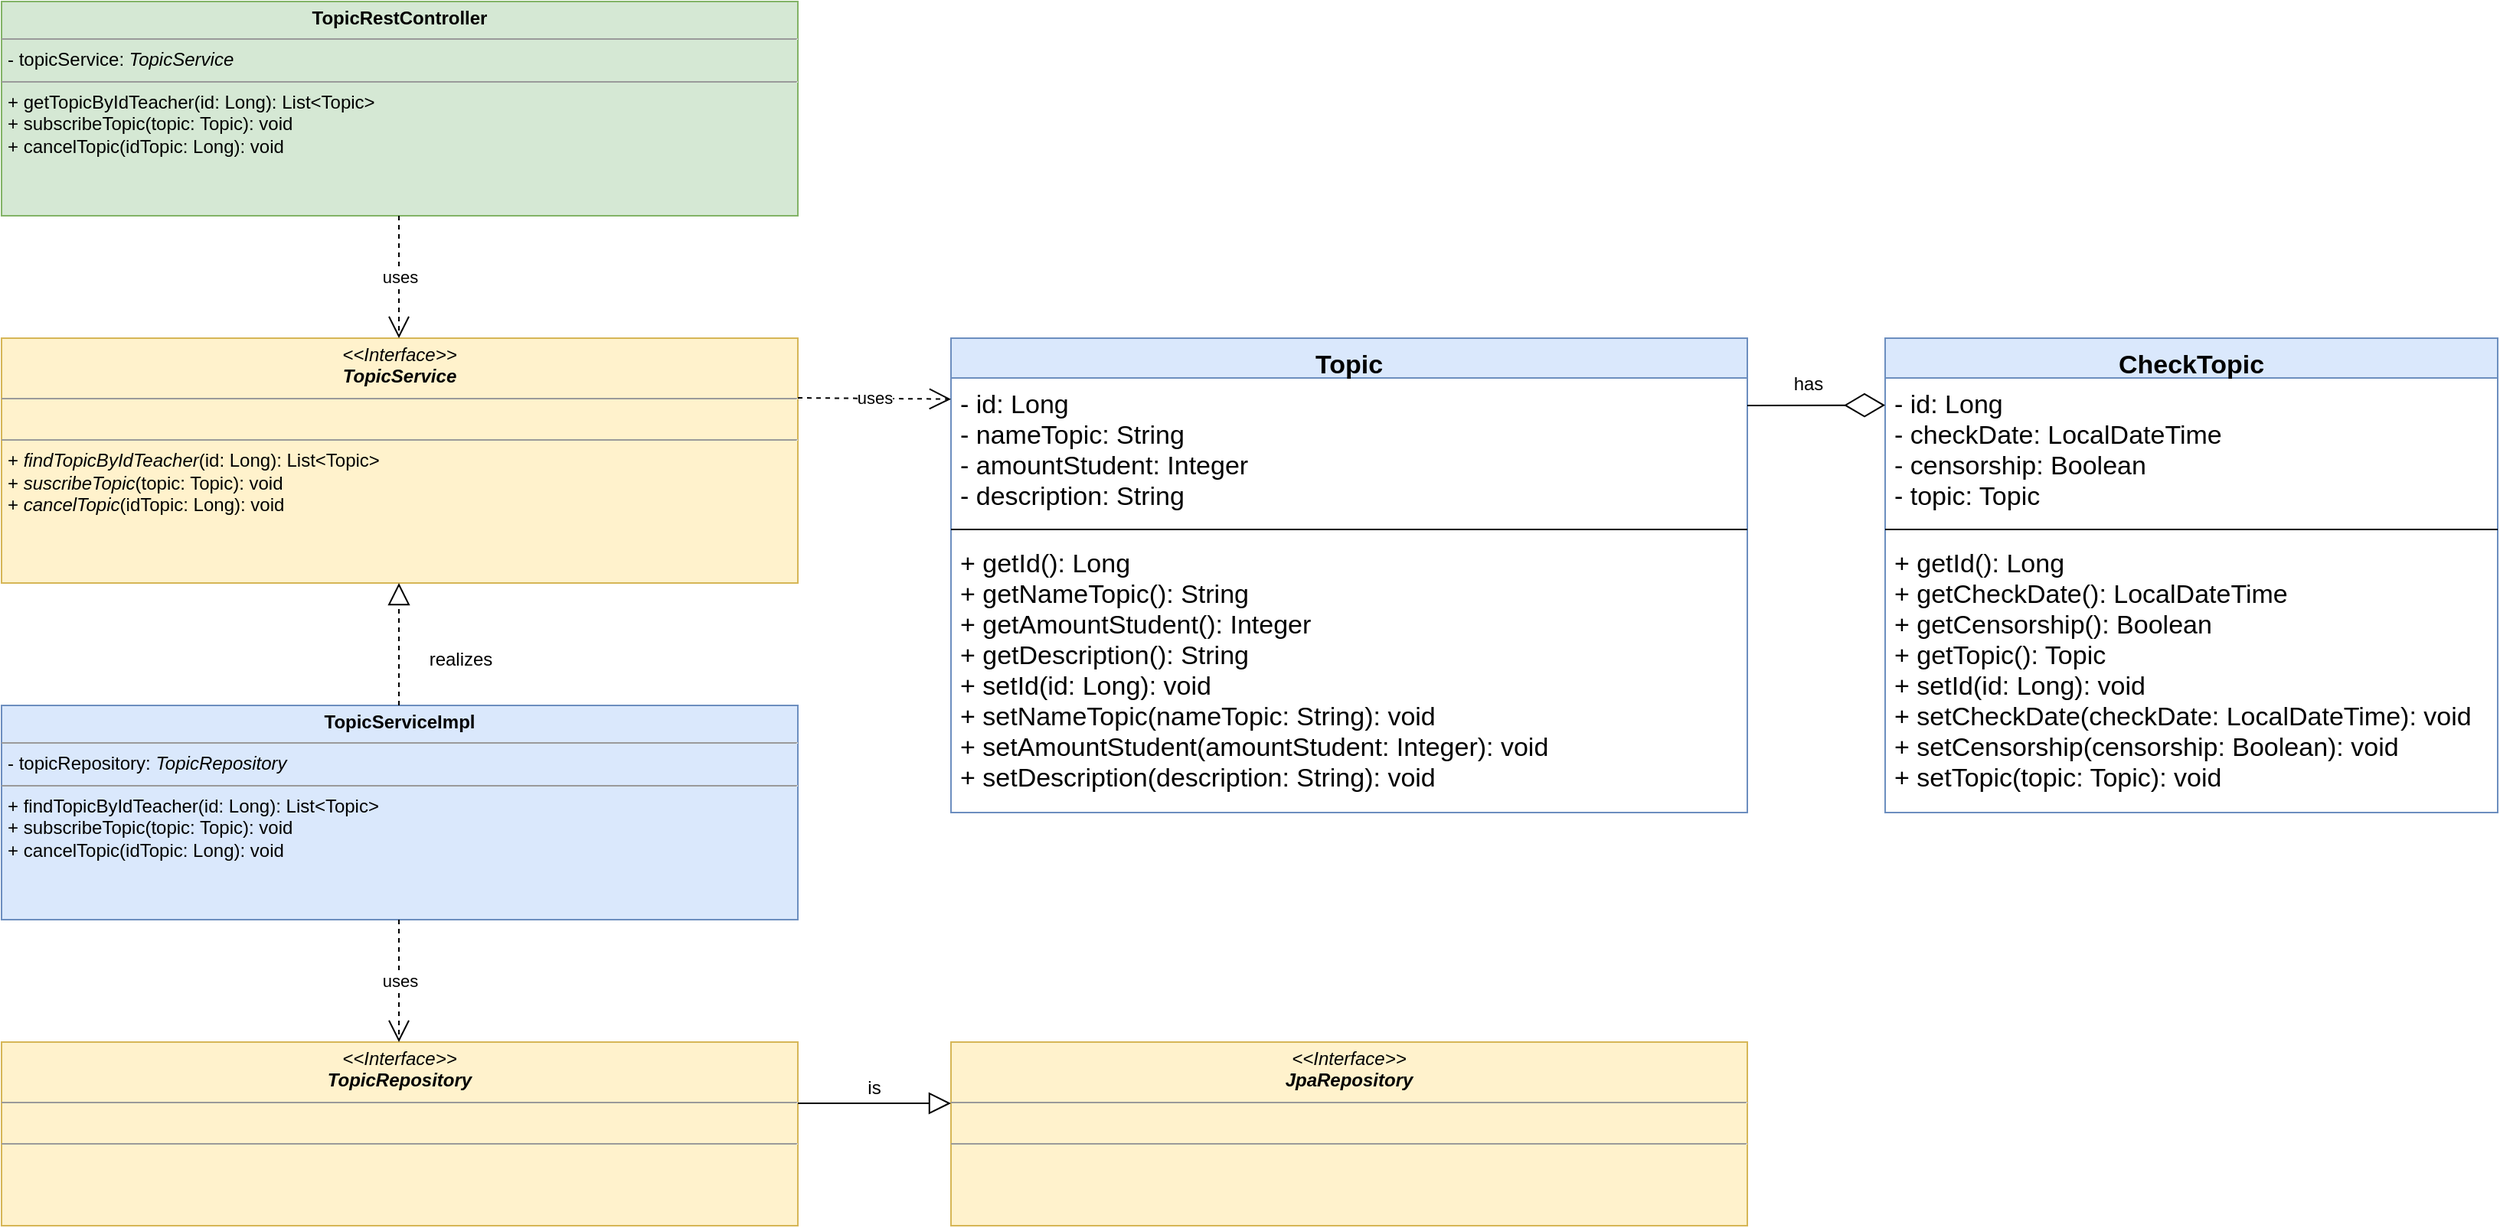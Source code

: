 <mxfile version="14.2.4" type="device"><diagram id="28bQo-Ahmzul2lyBmIxC" name="Page-1"><mxGraphModel dx="1038" dy="548" grid="1" gridSize="10" guides="1" tooltips="1" connect="1" arrows="1" fold="1" page="1" pageScale="1" pageWidth="3300" pageHeight="4681" math="0" shadow="0"><root><mxCell id="0"/><mxCell id="1" parent="0"/><mxCell id="tgyoAFPeOvgtcSKQQKu3-1" value="Topic" style="swimlane;fontStyle=1;align=center;verticalAlign=top;childLayout=stackLayout;horizontal=1;startSize=26;horizontalStack=0;resizeParent=1;resizeParentMax=0;resizeLast=0;collapsible=1;marginBottom=0;fillColor=#dae8fc;strokeColor=#6c8ebf;fontSize=17;" parent="1" vertex="1"><mxGeometry x="630" y="260" width="520" height="310" as="geometry"><mxRectangle x="180" y="160" width="120" height="26" as="alternateBounds"/></mxGeometry></mxCell><mxCell id="tgyoAFPeOvgtcSKQQKu3-2" value="- id: Long&#10;- nameTopic: String&#10;- amountStudent: Integer&#10;- description: String" style="text;align=left;verticalAlign=top;spacingLeft=4;spacingRight=4;overflow=hidden;rotatable=0;points=[[0,0.5],[1,0.5]];portConstraint=eastwest;fontSize=17;" parent="tgyoAFPeOvgtcSKQQKu3-1" vertex="1"><mxGeometry y="26" width="520" height="94" as="geometry"/></mxCell><mxCell id="tgyoAFPeOvgtcSKQQKu3-3" value="" style="line;strokeWidth=1;fillColor=none;align=left;verticalAlign=middle;spacingTop=-1;spacingLeft=3;spacingRight=3;rotatable=0;labelPosition=right;points=[];portConstraint=eastwest;" parent="tgyoAFPeOvgtcSKQQKu3-1" vertex="1"><mxGeometry y="120" width="520" height="10" as="geometry"/></mxCell><mxCell id="tgyoAFPeOvgtcSKQQKu3-4" value="+ getId(): Long&#10;+ getNameTopic(): String&#10;+ getAmountStudent(): Integer&#10;+ getDescription(): String&#10;+ setId(id: Long): void&#10;+ setNameTopic(nameTopic: String): void&#10;+ setAmountStudent(amountStudent: Integer): void&#10;+ setDescription(description: String): void" style="text;align=left;verticalAlign=top;spacingLeft=4;spacingRight=4;overflow=hidden;rotatable=0;points=[[0,0.5],[1,0.5]];portConstraint=eastwest;fontSize=17;" parent="tgyoAFPeOvgtcSKQQKu3-1" vertex="1"><mxGeometry y="130" width="520" height="180" as="geometry"/></mxCell><mxCell id="tgyoAFPeOvgtcSKQQKu3-6" value="CheckTopic" style="swimlane;fontStyle=1;align=center;verticalAlign=top;childLayout=stackLayout;horizontal=1;startSize=26;horizontalStack=0;resizeParent=1;resizeParentMax=0;resizeLast=0;collapsible=1;marginBottom=0;fillColor=#dae8fc;strokeColor=#6c8ebf;fontSize=17;" parent="1" vertex="1"><mxGeometry x="1240" y="260" width="400" height="310" as="geometry"><mxRectangle x="180" y="160" width="120" height="26" as="alternateBounds"/></mxGeometry></mxCell><mxCell id="tgyoAFPeOvgtcSKQQKu3-7" value="- id: Long&#10;- checkDate: LocalDateTime&#10;- censorship: Boolean&#10;- topic: Topic" style="text;strokeColor=none;fillColor=none;align=left;verticalAlign=top;spacingLeft=4;spacingRight=4;overflow=hidden;rotatable=0;points=[[0,0.5],[1,0.5]];portConstraint=eastwest;fontSize=17;" parent="tgyoAFPeOvgtcSKQQKu3-6" vertex="1"><mxGeometry y="26" width="400" height="94" as="geometry"/></mxCell><mxCell id="tgyoAFPeOvgtcSKQQKu3-8" value="" style="line;strokeWidth=1;fillColor=none;align=left;verticalAlign=middle;spacingTop=-1;spacingLeft=3;spacingRight=3;rotatable=0;labelPosition=right;points=[];portConstraint=eastwest;" parent="tgyoAFPeOvgtcSKQQKu3-6" vertex="1"><mxGeometry y="120" width="400" height="10" as="geometry"/></mxCell><mxCell id="tgyoAFPeOvgtcSKQQKu3-9" value="+ getId(): Long&#10;+ getCheckDate(): LocalDateTime&#10;+ getCensorship(): Boolean&#10;+ getTopic(): Topic&#10;+ setId(id: Long): void&#10;+ setCheckDate(checkDate: LocalDateTime): void&#10;+ setCensorship(censorship: Boolean): void&#10;+ setTopic(topic: Topic): void" style="text;strokeColor=none;fillColor=none;align=left;verticalAlign=top;spacingLeft=4;spacingRight=4;overflow=hidden;rotatable=0;points=[[0,0.5],[1,0.5]];portConstraint=eastwest;fontSize=17;" parent="tgyoAFPeOvgtcSKQQKu3-6" vertex="1"><mxGeometry y="130" width="400" height="180" as="geometry"/></mxCell><mxCell id="tgyoAFPeOvgtcSKQQKu3-15" value="" style="endArrow=diamondThin;endFill=0;endSize=24;html=1;entryX=0;entryY=0.189;entryDx=0;entryDy=0;entryPerimeter=0;" parent="1" target="tgyoAFPeOvgtcSKQQKu3-7" edge="1"><mxGeometry width="160" relative="1" as="geometry"><mxPoint x="1150" y="304" as="sourcePoint"/><mxPoint x="1220" y="300" as="targetPoint"/><Array as="points"/></mxGeometry></mxCell><mxCell id="tgyoAFPeOvgtcSKQQKu3-18" value="has" style="text;html=1;strokeColor=none;fillColor=none;align=center;verticalAlign=middle;whiteSpace=wrap;rounded=0;" parent="1" vertex="1"><mxGeometry x="1170" y="280" width="40" height="20" as="geometry"/></mxCell><mxCell id="tgyoAFPeOvgtcSKQQKu3-20" value="&lt;p style=&quot;margin: 0px ; margin-top: 4px ; text-align: center&quot;&gt;&lt;i&gt;&amp;lt;&amp;lt;Interface&amp;gt;&amp;gt;&lt;/i&gt;&lt;br&gt;&lt;b&gt;&lt;i&gt;TopicService&lt;/i&gt;&lt;/b&gt;&lt;/p&gt;&lt;hr size=&quot;1&quot;&gt;&lt;p style=&quot;margin: 0px ; margin-left: 4px&quot;&gt;&lt;br&gt;&lt;/p&gt;&lt;hr size=&quot;1&quot;&gt;&lt;p style=&quot;margin: 0px ; margin-left: 4px&quot;&gt;+ &lt;i&gt;findTopicByIdTeacher&lt;/i&gt;(id: Long): List&amp;lt;Topic&amp;gt;&lt;br&gt;+ &lt;i&gt;suscribeTopic&lt;/i&gt;(topic: Topic): void&lt;br&gt;+ &lt;i&gt;cancelTopic&lt;/i&gt;(idTopic: Long): void&lt;br&gt;&lt;/p&gt;" style="verticalAlign=top;align=left;overflow=fill;fontSize=12;fontFamily=Helvetica;html=1;fillColor=#fff2cc;strokeColor=#d6b656;" parent="1" vertex="1"><mxGeometry x="10" y="260" width="520" height="160" as="geometry"/></mxCell><mxCell id="tgyoAFPeOvgtcSKQQKu3-23" value="uses" style="endArrow=open;endSize=12;dashed=1;html=1;entryX=0;entryY=0.147;entryDx=0;entryDy=0;entryPerimeter=0;" parent="1" edge="1" target="tgyoAFPeOvgtcSKQQKu3-2"><mxGeometry width="160" relative="1" as="geometry"><mxPoint x="530" y="299" as="sourcePoint"/><mxPoint x="630" y="299" as="targetPoint"/></mxGeometry></mxCell><mxCell id="tgyoAFPeOvgtcSKQQKu3-24" value="&lt;p style=&quot;margin: 0px ; margin-top: 4px ; text-align: center&quot;&gt;&lt;b&gt;TopicServiceImpl&lt;/b&gt;&lt;/p&gt;&lt;hr size=&quot;1&quot;&gt;&lt;p style=&quot;margin: 0px ; margin-left: 4px&quot;&gt;- topicRepository: &lt;i&gt;TopicRepository&lt;/i&gt;&lt;/p&gt;&lt;hr size=&quot;1&quot;&gt;&lt;p style=&quot;margin: 0px ; margin-left: 4px&quot;&gt;+ findTopicByIdTeacher(id: Long): List&amp;lt;Topic&amp;gt;&lt;br&gt;+ subscribeTopic(topic: Topic): void&lt;br&gt;+ cancelTopic(idTopic: Long): void&lt;br&gt;&lt;/p&gt;" style="verticalAlign=top;align=left;overflow=fill;fontSize=12;fontFamily=Helvetica;html=1;fillColor=#dae8fc;strokeColor=#6c8ebf;" parent="1" vertex="1"><mxGeometry x="10" y="500" width="520" height="140" as="geometry"/></mxCell><mxCell id="tgyoAFPeOvgtcSKQQKu3-25" value="" style="endArrow=block;dashed=1;endFill=0;endSize=12;html=1;" parent="1" edge="1"><mxGeometry width="160" relative="1" as="geometry"><mxPoint x="269.5" y="500" as="sourcePoint"/><mxPoint x="269.5" y="420" as="targetPoint"/></mxGeometry></mxCell><mxCell id="tgyoAFPeOvgtcSKQQKu3-26" value="realizes" style="text;html=1;strokeColor=none;fillColor=none;align=center;verticalAlign=middle;whiteSpace=wrap;rounded=0;" parent="1" vertex="1"><mxGeometry x="290" y="460" width="40" height="20" as="geometry"/></mxCell><mxCell id="tgyoAFPeOvgtcSKQQKu3-28" value="&lt;p style=&quot;margin: 0px ; margin-top: 4px ; text-align: center&quot;&gt;&lt;i&gt;&amp;lt;&amp;lt;Interface&amp;gt;&amp;gt;&lt;/i&gt;&lt;br&gt;&lt;b&gt;&lt;i&gt;TopicRepository&lt;/i&gt;&lt;/b&gt;&lt;/p&gt;&lt;hr size=&quot;1&quot;&gt;&lt;p style=&quot;margin: 0px ; margin-left: 4px&quot;&gt;&lt;br&gt;&lt;/p&gt;&lt;hr size=&quot;1&quot;&gt;&lt;p style=&quot;margin: 0px ; margin-left: 4px&quot;&gt;&lt;br&gt;&lt;/p&gt;" style="verticalAlign=top;align=left;overflow=fill;fontSize=12;fontFamily=Helvetica;html=1;fillColor=#fff2cc;strokeColor=#d6b656;" parent="1" vertex="1"><mxGeometry x="10" y="720" width="520" height="120" as="geometry"/></mxCell><mxCell id="tgyoAFPeOvgtcSKQQKu3-31" value="uses" style="endArrow=open;endSize=12;dashed=1;html=1;" parent="1" edge="1"><mxGeometry width="160" relative="1" as="geometry"><mxPoint x="269.5" y="640" as="sourcePoint"/><mxPoint x="269.5" y="720" as="targetPoint"/></mxGeometry></mxCell><mxCell id="tgyoAFPeOvgtcSKQQKu3-32" value="&lt;p style=&quot;margin: 0px ; margin-top: 4px ; text-align: center&quot;&gt;&lt;i&gt;&amp;lt;&amp;lt;Interface&amp;gt;&amp;gt;&lt;/i&gt;&lt;br&gt;&lt;b&gt;&lt;i&gt;JpaRepository&lt;/i&gt;&lt;/b&gt;&lt;/p&gt;&lt;hr size=&quot;1&quot;&gt;&lt;p style=&quot;margin: 0px ; margin-left: 4px&quot;&gt;&lt;br&gt;&lt;/p&gt;&lt;hr size=&quot;1&quot;&gt;&lt;p style=&quot;margin: 0px ; margin-left: 4px&quot;&gt;&lt;br&gt;&lt;/p&gt;" style="verticalAlign=top;align=left;overflow=fill;fontSize=12;fontFamily=Helvetica;html=1;fillColor=#fff2cc;strokeColor=#d6b656;" parent="1" vertex="1"><mxGeometry x="630" y="720" width="520" height="120" as="geometry"/></mxCell><mxCell id="tgyoAFPeOvgtcSKQQKu3-33" value="" style="endArrow=block;endFill=0;endSize=12;html=1;" parent="1" edge="1"><mxGeometry width="160" relative="1" as="geometry"><mxPoint x="530" y="760" as="sourcePoint"/><mxPoint x="630" y="760" as="targetPoint"/></mxGeometry></mxCell><mxCell id="tgyoAFPeOvgtcSKQQKu3-34" value="is" style="text;html=1;strokeColor=none;fillColor=none;align=center;verticalAlign=middle;whiteSpace=wrap;rounded=0;" parent="1" vertex="1"><mxGeometry x="560" y="740" width="40" height="20" as="geometry"/></mxCell><mxCell id="tgyoAFPeOvgtcSKQQKu3-35" value="&lt;p style=&quot;margin: 0px ; margin-top: 4px ; text-align: center&quot;&gt;&lt;b&gt;TopicRestController&lt;/b&gt;&lt;/p&gt;&lt;hr size=&quot;1&quot;&gt;&lt;p style=&quot;margin: 0px ; margin-left: 4px&quot;&gt;- topicService:&amp;nbsp;&lt;span style=&quot;text-align: center&quot;&gt;&lt;i&gt;Topic&lt;/i&gt;&lt;/span&gt;&lt;i&gt;Service&lt;/i&gt;&lt;/p&gt;&lt;hr size=&quot;1&quot;&gt;&lt;p style=&quot;margin: 0px ; margin-left: 4px&quot;&gt;+ getTopicByIdTeacher(id: Long): List&amp;lt;Topic&amp;gt;&lt;br&gt;+ subscribeTopic(topic: Topic): void&lt;br&gt;+ cancelTopic(idTopic: Long): void&lt;/p&gt;" style="verticalAlign=top;align=left;overflow=fill;fontSize=12;fontFamily=Helvetica;html=1;fillColor=#d5e8d4;strokeColor=#82b366;" parent="1" vertex="1"><mxGeometry x="10" y="40" width="520" height="140" as="geometry"/></mxCell><mxCell id="kGqD4-Co6Cmb2v9cSbQh-1" value="uses" style="endArrow=open;endSize=12;dashed=1;html=1;" parent="1" edge="1"><mxGeometry width="160" relative="1" as="geometry"><mxPoint x="269.5" y="180" as="sourcePoint"/><mxPoint x="269.5" y="260" as="targetPoint"/></mxGeometry></mxCell></root></mxGraphModel></diagram></mxfile>